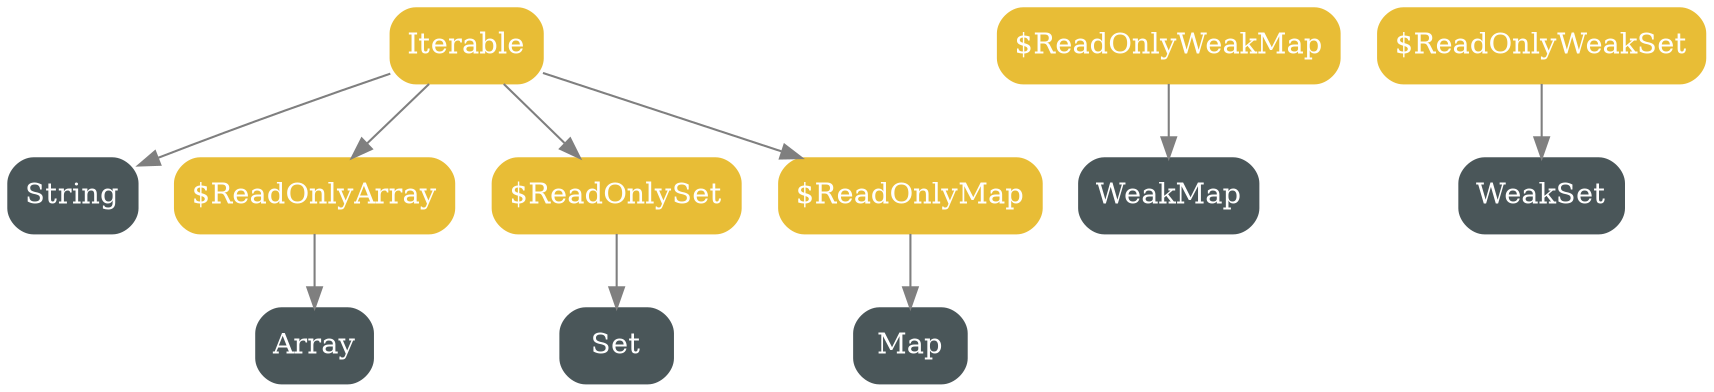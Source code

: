 digraph Collections {
  edge [
    color="#7F7F7F"
  ];
  node [
    shape="box",
    style="rounded, filled",
    fontcolor="#FFFFFF",
    color="#E8BD36"
  ];
  rankdir="TB";

  Set [color="#4A5659"];
  Map [color="#4A5659"];
  Array [color="#4A5659"];
  String  [color="#4A5659"];
  WeakMap [color="#4A5659"];
  WeakSet [color="#4A5659"];

  Iterable -> "$ReadOnlyArray";
  Iterable -> "$ReadOnlySet";
  Iterable -> "$ReadOnlyMap";
  Iterable -> "String";
  "$ReadOnlyArray" -> Array;
  "$ReadOnlySet" -> Set;
  "$ReadOnlyMap" -> Map;
  "$ReadOnlyWeakSet" -> WeakSet;
  "$ReadOnlyWeakMap" -> WeakMap;
}
